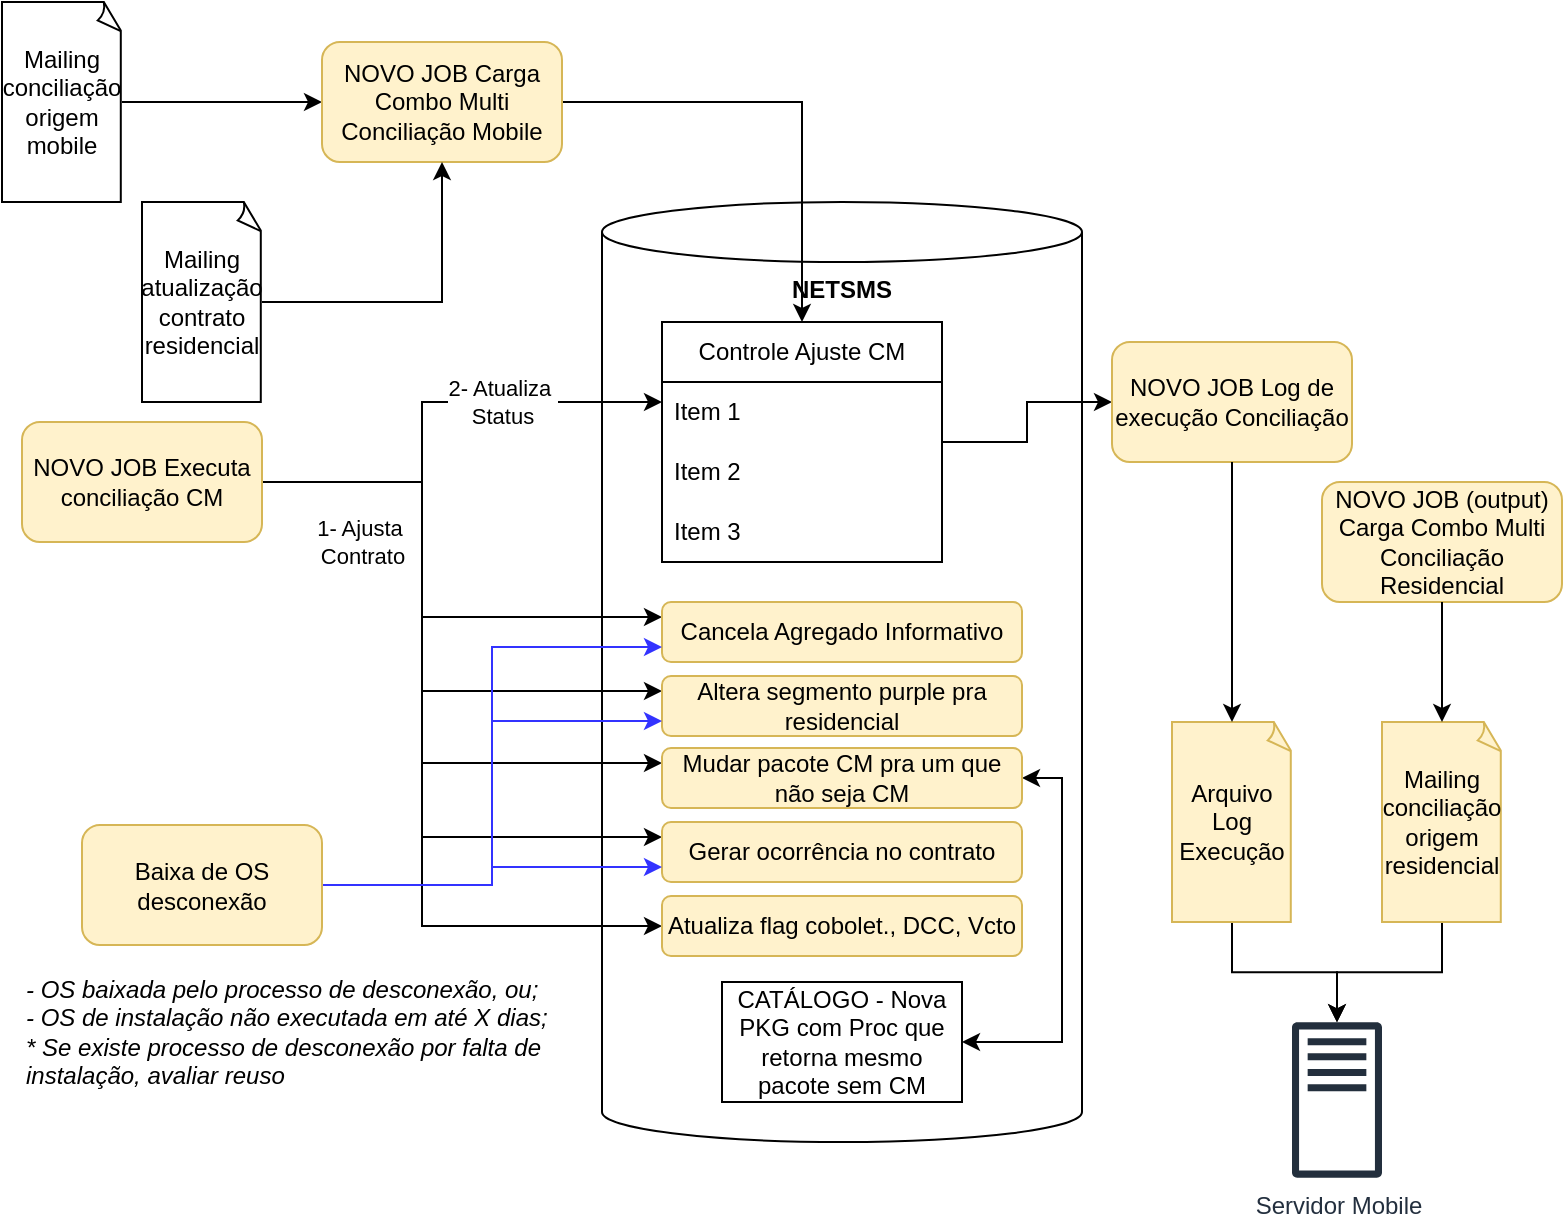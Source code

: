 <mxfile version="28.2.7" pages="3">
  <diagram name="v1" id="W5K6EKXPYPaOuD13RN5w">
    <mxGraphModel dx="946" dy="597" grid="1" gridSize="10" guides="1" tooltips="1" connect="1" arrows="1" fold="1" page="1" pageScale="1" pageWidth="827" pageHeight="1169" math="0" shadow="0">
      <root>
        <mxCell id="0" />
        <mxCell id="1" parent="0" />
        <mxCell id="WQN7uaYgYGrwjcUxukzr-1" value="NETSMS" style="shape=cylinder3;whiteSpace=wrap;html=1;boundedLbl=1;backgroundOutline=1;size=15;verticalAlign=top;fontStyle=1" vertex="1" parent="1">
          <mxGeometry x="320" y="120" width="240" height="470" as="geometry" />
        </mxCell>
        <mxCell id="WQN7uaYgYGrwjcUxukzr-2" value="CATÁLOGO - Nova PKG com Proc que retorna mesmo pacote sem CM" style="rounded=0;whiteSpace=wrap;html=1;" vertex="1" parent="1">
          <mxGeometry x="380" y="510" width="120" height="60" as="geometry" />
        </mxCell>
        <mxCell id="WQN7uaYgYGrwjcUxukzr-6" style="edgeStyle=orthogonalEdgeStyle;rounded=0;orthogonalLoop=1;jettySize=auto;html=1;entryX=0;entryY=0.5;entryDx=0;entryDy=0;" edge="1" parent="1" source="WQN7uaYgYGrwjcUxukzr-3" target="WQN7uaYgYGrwjcUxukzr-4">
          <mxGeometry relative="1" as="geometry">
            <Array as="points" />
          </mxGeometry>
        </mxCell>
        <mxCell id="WQN7uaYgYGrwjcUxukzr-3" value="Mailing conciliação origem mobile" style="whiteSpace=wrap;html=1;shape=mxgraph.basic.document" vertex="1" parent="1">
          <mxGeometry x="20" y="20" width="60" height="100" as="geometry" />
        </mxCell>
        <mxCell id="WQN7uaYgYGrwjcUxukzr-16" style="edgeStyle=orthogonalEdgeStyle;rounded=0;orthogonalLoop=1;jettySize=auto;html=1;entryX=0.5;entryY=0;entryDx=0;entryDy=0;" edge="1" parent="1" source="WQN7uaYgYGrwjcUxukzr-4" target="WQN7uaYgYGrwjcUxukzr-11">
          <mxGeometry relative="1" as="geometry" />
        </mxCell>
        <mxCell id="WQN7uaYgYGrwjcUxukzr-4" value="NOVO JOB Carga Combo Multi Conciliação Mobile" style="rounded=1;whiteSpace=wrap;html=1;fillColor=#fff2cc;strokeColor=#d6b656;" vertex="1" parent="1">
          <mxGeometry x="180" y="40" width="120" height="60" as="geometry" />
        </mxCell>
        <mxCell id="WQN7uaYgYGrwjcUxukzr-43" style="edgeStyle=orthogonalEdgeStyle;rounded=0;orthogonalLoop=1;jettySize=auto;html=1;entryX=0;entryY=0.5;entryDx=0;entryDy=0;" edge="1" parent="1" source="WQN7uaYgYGrwjcUxukzr-11" target="WQN7uaYgYGrwjcUxukzr-42">
          <mxGeometry relative="1" as="geometry" />
        </mxCell>
        <mxCell id="WQN7uaYgYGrwjcUxukzr-11" value="Controle Ajuste CM" style="swimlane;fontStyle=0;childLayout=stackLayout;horizontal=1;startSize=30;horizontalStack=0;resizeParent=1;resizeParentMax=0;resizeLast=0;collapsible=1;marginBottom=0;whiteSpace=wrap;html=1;" vertex="1" parent="1">
          <mxGeometry x="350" y="180" width="140" height="120" as="geometry" />
        </mxCell>
        <mxCell id="WQN7uaYgYGrwjcUxukzr-12" value="Item 1" style="text;strokeColor=none;fillColor=none;align=left;verticalAlign=middle;spacingLeft=4;spacingRight=4;overflow=hidden;points=[[0,0.5],[1,0.5]];portConstraint=eastwest;rotatable=0;whiteSpace=wrap;html=1;" vertex="1" parent="WQN7uaYgYGrwjcUxukzr-11">
          <mxGeometry y="30" width="140" height="30" as="geometry" />
        </mxCell>
        <mxCell id="WQN7uaYgYGrwjcUxukzr-13" value="Item 2" style="text;strokeColor=none;fillColor=none;align=left;verticalAlign=middle;spacingLeft=4;spacingRight=4;overflow=hidden;points=[[0,0.5],[1,0.5]];portConstraint=eastwest;rotatable=0;whiteSpace=wrap;html=1;" vertex="1" parent="WQN7uaYgYGrwjcUxukzr-11">
          <mxGeometry y="60" width="140" height="30" as="geometry" />
        </mxCell>
        <mxCell id="WQN7uaYgYGrwjcUxukzr-14" value="Item 3" style="text;strokeColor=none;fillColor=none;align=left;verticalAlign=middle;spacingLeft=4;spacingRight=4;overflow=hidden;points=[[0,0.5],[1,0.5]];portConstraint=eastwest;rotatable=0;whiteSpace=wrap;html=1;" vertex="1" parent="WQN7uaYgYGrwjcUxukzr-11">
          <mxGeometry y="90" width="140" height="30" as="geometry" />
        </mxCell>
        <mxCell id="WQN7uaYgYGrwjcUxukzr-23" style="edgeStyle=orthogonalEdgeStyle;rounded=0;orthogonalLoop=1;jettySize=auto;html=1;entryX=0;entryY=0.25;entryDx=0;entryDy=0;" edge="1" parent="1" source="WQN7uaYgYGrwjcUxukzr-15" target="WQN7uaYgYGrwjcUxukzr-17">
          <mxGeometry relative="1" as="geometry">
            <Array as="points">
              <mxPoint x="230" y="260" />
              <mxPoint x="230" y="328" />
            </Array>
          </mxGeometry>
        </mxCell>
        <mxCell id="WQN7uaYgYGrwjcUxukzr-24" style="edgeStyle=orthogonalEdgeStyle;rounded=0;orthogonalLoop=1;jettySize=auto;html=1;entryX=0;entryY=0.25;entryDx=0;entryDy=0;" edge="1" parent="1" source="WQN7uaYgYGrwjcUxukzr-15" target="WQN7uaYgYGrwjcUxukzr-18">
          <mxGeometry relative="1" as="geometry">
            <Array as="points">
              <mxPoint x="230" y="260" />
              <mxPoint x="230" y="365" />
            </Array>
          </mxGeometry>
        </mxCell>
        <mxCell id="WQN7uaYgYGrwjcUxukzr-25" style="edgeStyle=orthogonalEdgeStyle;rounded=0;orthogonalLoop=1;jettySize=auto;html=1;entryX=0;entryY=0.25;entryDx=0;entryDy=0;" edge="1" parent="1" source="WQN7uaYgYGrwjcUxukzr-15" target="WQN7uaYgYGrwjcUxukzr-19">
          <mxGeometry relative="1" as="geometry">
            <Array as="points">
              <mxPoint x="230" y="260" />
              <mxPoint x="230" y="401" />
            </Array>
          </mxGeometry>
        </mxCell>
        <mxCell id="WQN7uaYgYGrwjcUxukzr-26" style="edgeStyle=orthogonalEdgeStyle;rounded=0;orthogonalLoop=1;jettySize=auto;html=1;entryX=0;entryY=0.25;entryDx=0;entryDy=0;exitX=1;exitY=0.5;exitDx=0;exitDy=0;" edge="1" parent="1" source="WQN7uaYgYGrwjcUxukzr-15" target="WQN7uaYgYGrwjcUxukzr-20">
          <mxGeometry relative="1" as="geometry">
            <Array as="points">
              <mxPoint x="230" y="260" />
              <mxPoint x="230" y="438" />
            </Array>
          </mxGeometry>
        </mxCell>
        <mxCell id="WQN7uaYgYGrwjcUxukzr-36" value="1- Ajusta&amp;nbsp;&lt;div&gt;Contrato&lt;/div&gt;" style="edgeLabel;html=1;align=center;verticalAlign=middle;resizable=0;points=[];" vertex="1" connectable="0" parent="WQN7uaYgYGrwjcUxukzr-26">
          <mxGeometry x="-0.504" relative="1" as="geometry">
            <mxPoint x="-30" y="16" as="offset" />
          </mxGeometry>
        </mxCell>
        <mxCell id="WQN7uaYgYGrwjcUxukzr-32" style="edgeStyle=orthogonalEdgeStyle;rounded=0;orthogonalLoop=1;jettySize=auto;html=1;" edge="1" parent="1" source="WQN7uaYgYGrwjcUxukzr-15" target="WQN7uaYgYGrwjcUxukzr-11">
          <mxGeometry relative="1" as="geometry">
            <Array as="points">
              <mxPoint x="230" y="260" />
              <mxPoint x="230" y="220" />
            </Array>
          </mxGeometry>
        </mxCell>
        <mxCell id="WQN7uaYgYGrwjcUxukzr-33" value="2- Atualiza&amp;nbsp;&lt;div&gt;Status&lt;/div&gt;" style="edgeLabel;html=1;align=center;verticalAlign=middle;resizable=0;points=[];" vertex="1" connectable="0" parent="WQN7uaYgYGrwjcUxukzr-32">
          <mxGeometry x="0.423" relative="1" as="geometry">
            <mxPoint x="-11" as="offset" />
          </mxGeometry>
        </mxCell>
        <mxCell id="WQN7uaYgYGrwjcUxukzr-53" style="edgeStyle=orthogonalEdgeStyle;rounded=0;orthogonalLoop=1;jettySize=auto;html=1;entryX=0;entryY=0.5;entryDx=0;entryDy=0;" edge="1" parent="1" source="WQN7uaYgYGrwjcUxukzr-15" target="WQN7uaYgYGrwjcUxukzr-52">
          <mxGeometry relative="1" as="geometry">
            <Array as="points">
              <mxPoint x="230" y="260" />
              <mxPoint x="230" y="482" />
            </Array>
          </mxGeometry>
        </mxCell>
        <mxCell id="WQN7uaYgYGrwjcUxukzr-15" value="NOVO JOB Executa conciliação CM" style="rounded=1;whiteSpace=wrap;html=1;fillColor=#fff2cc;strokeColor=#d6b656;" vertex="1" parent="1">
          <mxGeometry x="30" y="230" width="120" height="60" as="geometry" />
        </mxCell>
        <mxCell id="WQN7uaYgYGrwjcUxukzr-17" value="Cancela Agregado Informativo" style="rounded=1;whiteSpace=wrap;html=1;fillColor=#fff2cc;strokeColor=#d6b656;" vertex="1" parent="1">
          <mxGeometry x="350" y="320" width="180" height="30" as="geometry" />
        </mxCell>
        <mxCell id="WQN7uaYgYGrwjcUxukzr-18" value="Altera segmento purple pra residencial" style="rounded=1;whiteSpace=wrap;html=1;fillColor=#fff2cc;strokeColor=#d6b656;" vertex="1" parent="1">
          <mxGeometry x="350" y="357" width="180" height="30" as="geometry" />
        </mxCell>
        <mxCell id="WQN7uaYgYGrwjcUxukzr-21" style="edgeStyle=orthogonalEdgeStyle;rounded=0;orthogonalLoop=1;jettySize=auto;html=1;entryX=1;entryY=0.5;entryDx=0;entryDy=0;startArrow=classic;startFill=1;exitX=1;exitY=0.5;exitDx=0;exitDy=0;" edge="1" parent="1" source="WQN7uaYgYGrwjcUxukzr-19" target="WQN7uaYgYGrwjcUxukzr-2">
          <mxGeometry relative="1" as="geometry" />
        </mxCell>
        <mxCell id="WQN7uaYgYGrwjcUxukzr-19" value="Mudar pacote CM pra um que não seja CM" style="rounded=1;whiteSpace=wrap;html=1;fillColor=#fff2cc;strokeColor=#d6b656;" vertex="1" parent="1">
          <mxGeometry x="350" y="393" width="180" height="30" as="geometry" />
        </mxCell>
        <mxCell id="WQN7uaYgYGrwjcUxukzr-20" value="Gerar ocorrência no contrato" style="rounded=1;whiteSpace=wrap;html=1;fillColor=#fff2cc;strokeColor=#d6b656;" vertex="1" parent="1">
          <mxGeometry x="350" y="430" width="180" height="30" as="geometry" />
        </mxCell>
        <mxCell id="WQN7uaYgYGrwjcUxukzr-29" style="edgeStyle=orthogonalEdgeStyle;rounded=0;orthogonalLoop=1;jettySize=auto;html=1;entryX=0;entryY=0.75;entryDx=0;entryDy=0;strokeColor=#3333FF;" edge="1" parent="1" source="WQN7uaYgYGrwjcUxukzr-27" target="WQN7uaYgYGrwjcUxukzr-17">
          <mxGeometry relative="1" as="geometry" />
        </mxCell>
        <mxCell id="WQN7uaYgYGrwjcUxukzr-30" style="edgeStyle=orthogonalEdgeStyle;rounded=0;orthogonalLoop=1;jettySize=auto;html=1;entryX=0;entryY=0.75;entryDx=0;entryDy=0;strokeColor=#3333FF;" edge="1" parent="1" source="WQN7uaYgYGrwjcUxukzr-27" target="WQN7uaYgYGrwjcUxukzr-18">
          <mxGeometry relative="1" as="geometry" />
        </mxCell>
        <mxCell id="WQN7uaYgYGrwjcUxukzr-31" style="edgeStyle=orthogonalEdgeStyle;rounded=0;orthogonalLoop=1;jettySize=auto;html=1;entryX=0;entryY=0.75;entryDx=0;entryDy=0;strokeColor=#3333FF;" edge="1" parent="1" source="WQN7uaYgYGrwjcUxukzr-27" target="WQN7uaYgYGrwjcUxukzr-20">
          <mxGeometry relative="1" as="geometry" />
        </mxCell>
        <mxCell id="WQN7uaYgYGrwjcUxukzr-27" value="Baixa de OS desconexão" style="whiteSpace=wrap;html=1;rounded=1;fillColor=#fff2cc;strokeColor=#d6b656;" vertex="1" parent="1">
          <mxGeometry x="60" y="431.5" width="120" height="60" as="geometry" />
        </mxCell>
        <mxCell id="WQN7uaYgYGrwjcUxukzr-37" value="NOVO JOB (output) Carga Combo Multi Conciliação Residencial" style="rounded=1;whiteSpace=wrap;html=1;fillColor=#fff2cc;strokeColor=#d6b656;" vertex="1" parent="1">
          <mxGeometry x="680" y="260" width="120" height="60" as="geometry" />
        </mxCell>
        <mxCell id="WQN7uaYgYGrwjcUxukzr-41" style="edgeStyle=orthogonalEdgeStyle;rounded=0;orthogonalLoop=1;jettySize=auto;html=1;exitX=0.5;exitY=1;exitDx=0;exitDy=0;exitPerimeter=0;" edge="1" parent="1" source="WQN7uaYgYGrwjcUxukzr-38" target="WQN7uaYgYGrwjcUxukzr-40">
          <mxGeometry relative="1" as="geometry" />
        </mxCell>
        <mxCell id="WQN7uaYgYGrwjcUxukzr-38" value="Mailing conciliação origem residencial" style="whiteSpace=wrap;html=1;shape=mxgraph.basic.document;fillColor=#fff2cc;strokeColor=#d6b656;" vertex="1" parent="1">
          <mxGeometry x="710" y="380" width="60" height="100" as="geometry" />
        </mxCell>
        <mxCell id="WQN7uaYgYGrwjcUxukzr-39" style="edgeStyle=orthogonalEdgeStyle;rounded=0;orthogonalLoop=1;jettySize=auto;html=1;entryX=0.5;entryY=0;entryDx=0;entryDy=0;entryPerimeter=0;" edge="1" parent="1" source="WQN7uaYgYGrwjcUxukzr-37" target="WQN7uaYgYGrwjcUxukzr-38">
          <mxGeometry relative="1" as="geometry" />
        </mxCell>
        <mxCell id="WQN7uaYgYGrwjcUxukzr-40" value="Servidor Mobile" style="sketch=0;outlineConnect=0;fontColor=#232F3E;gradientColor=none;fillColor=#232F3D;strokeColor=none;dashed=0;verticalLabelPosition=bottom;verticalAlign=top;align=center;html=1;fontSize=12;fontStyle=0;aspect=fixed;pointerEvents=1;shape=mxgraph.aws4.traditional_server;" vertex="1" parent="1">
          <mxGeometry x="665" y="530" width="45" height="78" as="geometry" />
        </mxCell>
        <mxCell id="WQN7uaYgYGrwjcUxukzr-42" value="NOVO JOB Log de execução Conciliação" style="rounded=1;whiteSpace=wrap;html=1;fillColor=#fff2cc;strokeColor=#d6b656;" vertex="1" parent="1">
          <mxGeometry x="575" y="190" width="120" height="60" as="geometry" />
        </mxCell>
        <mxCell id="WQN7uaYgYGrwjcUxukzr-45" value="- OS baixada pelo processo de desconexão, ou;&amp;nbsp;&lt;div&gt;- OS de instalação não executada em até X dias;&lt;/div&gt;&lt;div&gt;* Se existe processo de desconexão por falta de instalação, avaliar reuso&lt;/div&gt;" style="text;html=1;align=left;verticalAlign=middle;whiteSpace=wrap;rounded=0;fontStyle=2" vertex="1" parent="1">
          <mxGeometry x="30" y="500" width="280" height="70" as="geometry" />
        </mxCell>
        <mxCell id="WQN7uaYgYGrwjcUxukzr-48" style="edgeStyle=orthogonalEdgeStyle;rounded=0;orthogonalLoop=1;jettySize=auto;html=1;" edge="1" parent="1" source="WQN7uaYgYGrwjcUxukzr-46" target="WQN7uaYgYGrwjcUxukzr-40">
          <mxGeometry relative="1" as="geometry" />
        </mxCell>
        <mxCell id="WQN7uaYgYGrwjcUxukzr-46" value="Arquivo Log Execução" style="whiteSpace=wrap;html=1;shape=mxgraph.basic.document;fillColor=#fff2cc;strokeColor=#d6b656;" vertex="1" parent="1">
          <mxGeometry x="605" y="380" width="60" height="100" as="geometry" />
        </mxCell>
        <mxCell id="WQN7uaYgYGrwjcUxukzr-47" style="edgeStyle=orthogonalEdgeStyle;rounded=0;orthogonalLoop=1;jettySize=auto;html=1;entryX=0.5;entryY=0;entryDx=0;entryDy=0;entryPerimeter=0;" edge="1" parent="1" source="WQN7uaYgYGrwjcUxukzr-42" target="WQN7uaYgYGrwjcUxukzr-46">
          <mxGeometry relative="1" as="geometry" />
        </mxCell>
        <mxCell id="WQN7uaYgYGrwjcUxukzr-51" style="edgeStyle=orthogonalEdgeStyle;rounded=0;orthogonalLoop=1;jettySize=auto;html=1;entryX=0.5;entryY=1;entryDx=0;entryDy=0;" edge="1" parent="1" source="WQN7uaYgYGrwjcUxukzr-50" target="WQN7uaYgYGrwjcUxukzr-4">
          <mxGeometry relative="1" as="geometry" />
        </mxCell>
        <mxCell id="WQN7uaYgYGrwjcUxukzr-50" value="Mailing atualização contrato residencial" style="whiteSpace=wrap;html=1;shape=mxgraph.basic.document" vertex="1" parent="1">
          <mxGeometry x="90" y="120" width="60" height="100" as="geometry" />
        </mxCell>
        <mxCell id="WQN7uaYgYGrwjcUxukzr-52" value="Atualiza flag cobolet., DCC, Vcto" style="rounded=1;whiteSpace=wrap;html=1;fillColor=#fff2cc;strokeColor=#d6b656;" vertex="1" parent="1">
          <mxGeometry x="350" y="467" width="180" height="30" as="geometry" />
        </mxCell>
      </root>
    </mxGraphModel>
  </diagram>
  <diagram name="v2" id="lExmkOu8LyniGmQsveWi">
    <mxGraphModel dx="946" dy="597" grid="1" gridSize="10" guides="1" tooltips="1" connect="1" arrows="1" fold="1" page="1" pageScale="1" pageWidth="827" pageHeight="1169" math="0" shadow="0">
      <root>
        <mxCell id="kXI2hOJCb4PL-WVuujUm-0" />
        <mxCell id="kXI2hOJCb4PL-WVuujUm-1" parent="kXI2hOJCb4PL-WVuujUm-0" />
        <mxCell id="kXI2hOJCb4PL-WVuujUm-2" value="NETSMS" style="shape=cylinder3;whiteSpace=wrap;html=1;boundedLbl=1;backgroundOutline=1;size=15;verticalAlign=top;fontStyle=1" vertex="1" parent="kXI2hOJCb4PL-WVuujUm-1">
          <mxGeometry x="320" y="120" width="240" height="470" as="geometry" />
        </mxCell>
        <mxCell id="kXI2hOJCb4PL-WVuujUm-3" value="CATÁLOGO - Nova PKG com Proc que retorna mesmo pacote sem CM" style="rounded=0;whiteSpace=wrap;html=1;" vertex="1" parent="kXI2hOJCb4PL-WVuujUm-1">
          <mxGeometry x="380" y="510" width="120" height="60" as="geometry" />
        </mxCell>
        <mxCell id="kXI2hOJCb4PL-WVuujUm-4" style="edgeStyle=orthogonalEdgeStyle;rounded=0;orthogonalLoop=1;jettySize=auto;html=1;entryX=0;entryY=0.5;entryDx=0;entryDy=0;" edge="1" parent="kXI2hOJCb4PL-WVuujUm-1" source="kXI2hOJCb4PL-WVuujUm-5" target="kXI2hOJCb4PL-WVuujUm-7">
          <mxGeometry relative="1" as="geometry">
            <Array as="points" />
          </mxGeometry>
        </mxCell>
        <mxCell id="kXI2hOJCb4PL-WVuujUm-5" value="Mailing conciliação origem mobile" style="whiteSpace=wrap;html=1;shape=mxgraph.basic.document" vertex="1" parent="kXI2hOJCb4PL-WVuujUm-1">
          <mxGeometry x="20" y="20" width="60" height="100" as="geometry" />
        </mxCell>
        <mxCell id="kXI2hOJCb4PL-WVuujUm-6" style="edgeStyle=orthogonalEdgeStyle;rounded=0;orthogonalLoop=1;jettySize=auto;html=1;entryX=0.5;entryY=0;entryDx=0;entryDy=0;" edge="1" parent="kXI2hOJCb4PL-WVuujUm-1" source="kXI2hOJCb4PL-WVuujUm-7" target="kXI2hOJCb4PL-WVuujUm-9">
          <mxGeometry relative="1" as="geometry" />
        </mxCell>
        <mxCell id="kXI2hOJCb4PL-WVuujUm-7" value="NOVO JOB Carga Combo Multi Conciliação Mobile" style="rounded=1;whiteSpace=wrap;html=1;fillColor=#fff2cc;strokeColor=#d6b656;" vertex="1" parent="kXI2hOJCb4PL-WVuujUm-1">
          <mxGeometry x="180" y="40" width="120" height="60" as="geometry" />
        </mxCell>
        <mxCell id="kXI2hOJCb4PL-WVuujUm-8" style="edgeStyle=orthogonalEdgeStyle;rounded=0;orthogonalLoop=1;jettySize=auto;html=1;entryX=0;entryY=0.5;entryDx=0;entryDy=0;" edge="1" parent="kXI2hOJCb4PL-WVuujUm-1" source="kXI2hOJCb4PL-WVuujUm-9" target="kXI2hOJCb4PL-WVuujUm-36">
          <mxGeometry relative="1" as="geometry" />
        </mxCell>
        <mxCell id="kXI2hOJCb4PL-WVuujUm-9" value="Controle Ajuste CM" style="swimlane;fontStyle=0;childLayout=stackLayout;horizontal=1;startSize=30;horizontalStack=0;resizeParent=1;resizeParentMax=0;resizeLast=0;collapsible=1;marginBottom=0;whiteSpace=wrap;html=1;" vertex="1" parent="kXI2hOJCb4PL-WVuujUm-1">
          <mxGeometry x="350" y="180" width="140" height="120" as="geometry" />
        </mxCell>
        <mxCell id="kXI2hOJCb4PL-WVuujUm-10" value="Item 1" style="text;strokeColor=none;fillColor=none;align=left;verticalAlign=middle;spacingLeft=4;spacingRight=4;overflow=hidden;points=[[0,0.5],[1,0.5]];portConstraint=eastwest;rotatable=0;whiteSpace=wrap;html=1;" vertex="1" parent="kXI2hOJCb4PL-WVuujUm-9">
          <mxGeometry y="30" width="140" height="30" as="geometry" />
        </mxCell>
        <mxCell id="kXI2hOJCb4PL-WVuujUm-11" value="Item 2" style="text;strokeColor=none;fillColor=none;align=left;verticalAlign=middle;spacingLeft=4;spacingRight=4;overflow=hidden;points=[[0,0.5],[1,0.5]];portConstraint=eastwest;rotatable=0;whiteSpace=wrap;html=1;" vertex="1" parent="kXI2hOJCb4PL-WVuujUm-9">
          <mxGeometry y="60" width="140" height="30" as="geometry" />
        </mxCell>
        <mxCell id="kXI2hOJCb4PL-WVuujUm-12" value="Item 3" style="text;strokeColor=none;fillColor=none;align=left;verticalAlign=middle;spacingLeft=4;spacingRight=4;overflow=hidden;points=[[0,0.5],[1,0.5]];portConstraint=eastwest;rotatable=0;whiteSpace=wrap;html=1;" vertex="1" parent="kXI2hOJCb4PL-WVuujUm-9">
          <mxGeometry y="90" width="140" height="30" as="geometry" />
        </mxCell>
        <mxCell id="kXI2hOJCb4PL-WVuujUm-13" style="edgeStyle=orthogonalEdgeStyle;rounded=0;orthogonalLoop=1;jettySize=auto;html=1;entryX=0;entryY=0.25;entryDx=0;entryDy=0;" edge="1" parent="kXI2hOJCb4PL-WVuujUm-1" source="kXI2hOJCb4PL-WVuujUm-21" target="kXI2hOJCb4PL-WVuujUm-22">
          <mxGeometry relative="1" as="geometry">
            <Array as="points">
              <mxPoint x="230" y="260" />
              <mxPoint x="230" y="328" />
            </Array>
          </mxGeometry>
        </mxCell>
        <mxCell id="kXI2hOJCb4PL-WVuujUm-14" style="edgeStyle=orthogonalEdgeStyle;rounded=0;orthogonalLoop=1;jettySize=auto;html=1;entryX=0;entryY=0.25;entryDx=0;entryDy=0;" edge="1" parent="kXI2hOJCb4PL-WVuujUm-1" source="kXI2hOJCb4PL-WVuujUm-21" target="kXI2hOJCb4PL-WVuujUm-23">
          <mxGeometry relative="1" as="geometry">
            <Array as="points">
              <mxPoint x="230" y="260" />
              <mxPoint x="230" y="365" />
            </Array>
          </mxGeometry>
        </mxCell>
        <mxCell id="kXI2hOJCb4PL-WVuujUm-15" style="edgeStyle=orthogonalEdgeStyle;rounded=0;orthogonalLoop=1;jettySize=auto;html=1;entryX=0;entryY=0.25;entryDx=0;entryDy=0;" edge="1" parent="kXI2hOJCb4PL-WVuujUm-1" source="kXI2hOJCb4PL-WVuujUm-21" target="kXI2hOJCb4PL-WVuujUm-25">
          <mxGeometry relative="1" as="geometry">
            <Array as="points">
              <mxPoint x="230" y="260" />
              <mxPoint x="230" y="401" />
            </Array>
          </mxGeometry>
        </mxCell>
        <mxCell id="kXI2hOJCb4PL-WVuujUm-16" style="edgeStyle=orthogonalEdgeStyle;rounded=0;orthogonalLoop=1;jettySize=auto;html=1;entryX=0;entryY=0.25;entryDx=0;entryDy=0;exitX=1;exitY=0.5;exitDx=0;exitDy=0;" edge="1" parent="kXI2hOJCb4PL-WVuujUm-1" source="kXI2hOJCb4PL-WVuujUm-21" target="kXI2hOJCb4PL-WVuujUm-26">
          <mxGeometry relative="1" as="geometry">
            <Array as="points">
              <mxPoint x="230" y="260" />
              <mxPoint x="230" y="438" />
            </Array>
          </mxGeometry>
        </mxCell>
        <mxCell id="kXI2hOJCb4PL-WVuujUm-17" value="1- Ajusta&amp;nbsp;&lt;div&gt;Contrato&lt;/div&gt;" style="edgeLabel;html=1;align=center;verticalAlign=middle;resizable=0;points=[];" vertex="1" connectable="0" parent="kXI2hOJCb4PL-WVuujUm-16">
          <mxGeometry x="-0.504" relative="1" as="geometry">
            <mxPoint x="-30" y="16" as="offset" />
          </mxGeometry>
        </mxCell>
        <mxCell id="kXI2hOJCb4PL-WVuujUm-18" style="edgeStyle=orthogonalEdgeStyle;rounded=0;orthogonalLoop=1;jettySize=auto;html=1;" edge="1" parent="kXI2hOJCb4PL-WVuujUm-1" source="kXI2hOJCb4PL-WVuujUm-21" target="kXI2hOJCb4PL-WVuujUm-9">
          <mxGeometry relative="1" as="geometry">
            <Array as="points">
              <mxPoint x="230" y="260" />
              <mxPoint x="230" y="220" />
            </Array>
          </mxGeometry>
        </mxCell>
        <mxCell id="kXI2hOJCb4PL-WVuujUm-19" value="2- Atualiza&amp;nbsp;&lt;div&gt;Status&lt;/div&gt;" style="edgeLabel;html=1;align=center;verticalAlign=middle;resizable=0;points=[];" vertex="1" connectable="0" parent="kXI2hOJCb4PL-WVuujUm-18">
          <mxGeometry x="0.423" relative="1" as="geometry">
            <mxPoint x="-11" as="offset" />
          </mxGeometry>
        </mxCell>
        <mxCell id="kXI2hOJCb4PL-WVuujUm-20" style="edgeStyle=orthogonalEdgeStyle;rounded=0;orthogonalLoop=1;jettySize=auto;html=1;entryX=0;entryY=0.5;entryDx=0;entryDy=0;" edge="1" parent="kXI2hOJCb4PL-WVuujUm-1" source="kXI2hOJCb4PL-WVuujUm-21" target="kXI2hOJCb4PL-WVuujUm-43">
          <mxGeometry relative="1" as="geometry">
            <Array as="points">
              <mxPoint x="230" y="260" />
              <mxPoint x="230" y="482" />
            </Array>
          </mxGeometry>
        </mxCell>
        <mxCell id="kXI2hOJCb4PL-WVuujUm-21" value="NOVO JOB Executa conciliação CM" style="rounded=1;whiteSpace=wrap;html=1;fillColor=#fff2cc;strokeColor=#d6b656;" vertex="1" parent="kXI2hOJCb4PL-WVuujUm-1">
          <mxGeometry x="30" y="230" width="120" height="60" as="geometry" />
        </mxCell>
        <mxCell id="kXI2hOJCb4PL-WVuujUm-22" value="Cancela Agregado Informativo" style="rounded=1;whiteSpace=wrap;html=1;fillColor=#fff2cc;strokeColor=#d6b656;" vertex="1" parent="kXI2hOJCb4PL-WVuujUm-1">
          <mxGeometry x="350" y="320" width="180" height="30" as="geometry" />
        </mxCell>
        <mxCell id="kXI2hOJCb4PL-WVuujUm-23" value="Altera segmento purple pra residencial" style="rounded=1;whiteSpace=wrap;html=1;fillColor=#fff2cc;strokeColor=#d6b656;" vertex="1" parent="kXI2hOJCb4PL-WVuujUm-1">
          <mxGeometry x="350" y="357" width="180" height="30" as="geometry" />
        </mxCell>
        <mxCell id="kXI2hOJCb4PL-WVuujUm-24" style="edgeStyle=orthogonalEdgeStyle;rounded=0;orthogonalLoop=1;jettySize=auto;html=1;entryX=1;entryY=0.5;entryDx=0;entryDy=0;startArrow=classic;startFill=1;exitX=1;exitY=0.5;exitDx=0;exitDy=0;" edge="1" parent="kXI2hOJCb4PL-WVuujUm-1" source="kXI2hOJCb4PL-WVuujUm-25" target="kXI2hOJCb4PL-WVuujUm-3">
          <mxGeometry relative="1" as="geometry" />
        </mxCell>
        <mxCell id="kXI2hOJCb4PL-WVuujUm-25" value="Mudar pacote CM pra um que não seja CM" style="rounded=1;whiteSpace=wrap;html=1;fillColor=#fff2cc;strokeColor=#d6b656;" vertex="1" parent="kXI2hOJCb4PL-WVuujUm-1">
          <mxGeometry x="350" y="393" width="180" height="30" as="geometry" />
        </mxCell>
        <mxCell id="kXI2hOJCb4PL-WVuujUm-26" value="Gerar ocorrência no contrato" style="rounded=1;whiteSpace=wrap;html=1;fillColor=#fff2cc;strokeColor=#d6b656;" vertex="1" parent="kXI2hOJCb4PL-WVuujUm-1">
          <mxGeometry x="350" y="430" width="180" height="30" as="geometry" />
        </mxCell>
        <mxCell id="kXI2hOJCb4PL-WVuujUm-27" style="edgeStyle=orthogonalEdgeStyle;rounded=0;orthogonalLoop=1;jettySize=auto;html=1;entryX=0;entryY=0.75;entryDx=0;entryDy=0;strokeColor=#3333FF;" edge="1" parent="kXI2hOJCb4PL-WVuujUm-1" source="kXI2hOJCb4PL-WVuujUm-30" target="kXI2hOJCb4PL-WVuujUm-22">
          <mxGeometry relative="1" as="geometry" />
        </mxCell>
        <mxCell id="kXI2hOJCb4PL-WVuujUm-28" style="edgeStyle=orthogonalEdgeStyle;rounded=0;orthogonalLoop=1;jettySize=auto;html=1;entryX=0;entryY=0.75;entryDx=0;entryDy=0;strokeColor=#3333FF;" edge="1" parent="kXI2hOJCb4PL-WVuujUm-1" source="kXI2hOJCb4PL-WVuujUm-30" target="kXI2hOJCb4PL-WVuujUm-23">
          <mxGeometry relative="1" as="geometry" />
        </mxCell>
        <mxCell id="kXI2hOJCb4PL-WVuujUm-29" style="edgeStyle=orthogonalEdgeStyle;rounded=0;orthogonalLoop=1;jettySize=auto;html=1;entryX=0;entryY=0.75;entryDx=0;entryDy=0;strokeColor=#3333FF;" edge="1" parent="kXI2hOJCb4PL-WVuujUm-1" source="kXI2hOJCb4PL-WVuujUm-30" target="kXI2hOJCb4PL-WVuujUm-26">
          <mxGeometry relative="1" as="geometry" />
        </mxCell>
        <mxCell id="kXI2hOJCb4PL-WVuujUm-30" value="NOVO JOB&amp;nbsp;&lt;span style=&quot;background-color: transparent;&quot;&gt;Cancelamento Combo Multi&lt;/span&gt;" style="whiteSpace=wrap;html=1;rounded=1;fillColor=#fff2cc;strokeColor=#d6b656;" vertex="1" parent="kXI2hOJCb4PL-WVuujUm-1">
          <mxGeometry x="60" y="431.5" width="120" height="60" as="geometry" />
        </mxCell>
        <mxCell id="kXI2hOJCb4PL-WVuujUm-31" value="NOVO JOB (output) Carga Combo Multi Conciliação Residencial" style="rounded=1;whiteSpace=wrap;html=1;fillColor=#fff2cc;strokeColor=#d6b656;" vertex="1" parent="kXI2hOJCb4PL-WVuujUm-1">
          <mxGeometry x="680" y="260" width="120" height="60" as="geometry" />
        </mxCell>
        <mxCell id="kXI2hOJCb4PL-WVuujUm-32" style="edgeStyle=orthogonalEdgeStyle;rounded=0;orthogonalLoop=1;jettySize=auto;html=1;exitX=0.5;exitY=1;exitDx=0;exitDy=0;exitPerimeter=0;" edge="1" parent="kXI2hOJCb4PL-WVuujUm-1" source="kXI2hOJCb4PL-WVuujUm-33" target="kXI2hOJCb4PL-WVuujUm-35">
          <mxGeometry relative="1" as="geometry" />
        </mxCell>
        <mxCell id="kXI2hOJCb4PL-WVuujUm-33" value="Mailing conciliação origem residencial" style="whiteSpace=wrap;html=1;shape=mxgraph.basic.document;fillColor=#fff2cc;strokeColor=#d6b656;" vertex="1" parent="kXI2hOJCb4PL-WVuujUm-1">
          <mxGeometry x="710" y="380" width="60" height="100" as="geometry" />
        </mxCell>
        <mxCell id="kXI2hOJCb4PL-WVuujUm-34" style="edgeStyle=orthogonalEdgeStyle;rounded=0;orthogonalLoop=1;jettySize=auto;html=1;entryX=0.5;entryY=0;entryDx=0;entryDy=0;entryPerimeter=0;" edge="1" parent="kXI2hOJCb4PL-WVuujUm-1" source="kXI2hOJCb4PL-WVuujUm-31" target="kXI2hOJCb4PL-WVuujUm-33">
          <mxGeometry relative="1" as="geometry" />
        </mxCell>
        <mxCell id="kXI2hOJCb4PL-WVuujUm-35" value="Servidor Mobile" style="sketch=0;outlineConnect=0;fontColor=#232F3E;gradientColor=none;fillColor=#232F3D;strokeColor=none;dashed=0;verticalLabelPosition=bottom;verticalAlign=top;align=center;html=1;fontSize=12;fontStyle=0;aspect=fixed;pointerEvents=1;shape=mxgraph.aws4.traditional_server;" vertex="1" parent="kXI2hOJCb4PL-WVuujUm-1">
          <mxGeometry x="665" y="530" width="45" height="78" as="geometry" />
        </mxCell>
        <mxCell id="kXI2hOJCb4PL-WVuujUm-36" value="NOVO JOB Log de execução Conciliação" style="rounded=1;whiteSpace=wrap;html=1;fillColor=#fff2cc;strokeColor=#d6b656;" vertex="1" parent="kXI2hOJCb4PL-WVuujUm-1">
          <mxGeometry x="575" y="190" width="120" height="60" as="geometry" />
        </mxCell>
        <mxCell id="kXI2hOJCb4PL-WVuujUm-37" value="- Qualquer cenário onde o contrato não está conectado (desconexão, cancelamento da instalação, etc)" style="text;html=1;align=left;verticalAlign=middle;whiteSpace=wrap;rounded=0;fontStyle=2" vertex="1" parent="kXI2hOJCb4PL-WVuujUm-1">
          <mxGeometry x="30" y="490" width="280" height="70" as="geometry" />
        </mxCell>
        <mxCell id="kXI2hOJCb4PL-WVuujUm-38" style="edgeStyle=orthogonalEdgeStyle;rounded=0;orthogonalLoop=1;jettySize=auto;html=1;" edge="1" parent="kXI2hOJCb4PL-WVuujUm-1" source="kXI2hOJCb4PL-WVuujUm-39" target="kXI2hOJCb4PL-WVuujUm-35">
          <mxGeometry relative="1" as="geometry" />
        </mxCell>
        <mxCell id="kXI2hOJCb4PL-WVuujUm-39" value="Arquivo Log Execução" style="whiteSpace=wrap;html=1;shape=mxgraph.basic.document;fillColor=#fff2cc;strokeColor=#d6b656;" vertex="1" parent="kXI2hOJCb4PL-WVuujUm-1">
          <mxGeometry x="605" y="380" width="60" height="100" as="geometry" />
        </mxCell>
        <mxCell id="kXI2hOJCb4PL-WVuujUm-40" style="edgeStyle=orthogonalEdgeStyle;rounded=0;orthogonalLoop=1;jettySize=auto;html=1;entryX=0.5;entryY=0;entryDx=0;entryDy=0;entryPerimeter=0;" edge="1" parent="kXI2hOJCb4PL-WVuujUm-1" source="kXI2hOJCb4PL-WVuujUm-36" target="kXI2hOJCb4PL-WVuujUm-39">
          <mxGeometry relative="1" as="geometry" />
        </mxCell>
        <mxCell id="kXI2hOJCb4PL-WVuujUm-41" style="edgeStyle=orthogonalEdgeStyle;rounded=0;orthogonalLoop=1;jettySize=auto;html=1;entryX=0.5;entryY=1;entryDx=0;entryDy=0;" edge="1" parent="kXI2hOJCb4PL-WVuujUm-1" source="kXI2hOJCb4PL-WVuujUm-42" target="kXI2hOJCb4PL-WVuujUm-7">
          <mxGeometry relative="1" as="geometry" />
        </mxCell>
        <mxCell id="kXI2hOJCb4PL-WVuujUm-42" value="Mailing atualização contrato residencial" style="whiteSpace=wrap;html=1;shape=mxgraph.basic.document" vertex="1" parent="kXI2hOJCb4PL-WVuujUm-1">
          <mxGeometry x="90" y="120" width="60" height="100" as="geometry" />
        </mxCell>
        <mxCell id="kXI2hOJCb4PL-WVuujUm-43" value="Atualiza flag cobolet., DCC, Vcto" style="rounded=1;whiteSpace=wrap;html=1;fillColor=#fff2cc;strokeColor=#d6b656;" vertex="1" parent="kXI2hOJCb4PL-WVuujUm-1">
          <mxGeometry x="350" y="467" width="180" height="30" as="geometry" />
        </mxCell>
      </root>
    </mxGraphModel>
  </diagram>
  <diagram name="v3" id="qVm75ECSfkI4TxUPp-ym">
    <mxGraphModel dx="1042" dy="561" grid="1" gridSize="10" guides="1" tooltips="1" connect="1" arrows="1" fold="1" page="1" pageScale="1" pageWidth="827" pageHeight="1169" math="0" shadow="0">
      <root>
        <mxCell id="FxlA6awA3FNuBraPUz7Z-0" />
        <mxCell id="FxlA6awA3FNuBraPUz7Z-1" parent="FxlA6awA3FNuBraPUz7Z-0" />
        <mxCell id="FxlA6awA3FNuBraPUz7Z-2" value="NETSMS" style="shape=cylinder3;whiteSpace=wrap;html=1;boundedLbl=1;backgroundOutline=1;size=15;verticalAlign=top;fontStyle=1" vertex="1" parent="FxlA6awA3FNuBraPUz7Z-1">
          <mxGeometry x="320" y="120" width="240" height="470" as="geometry" />
        </mxCell>
        <mxCell id="FxlA6awA3FNuBraPUz7Z-3" value="CATÁLOGO - Nova PKG com Proc que retorna mesmo pacote sem CM" style="rounded=0;whiteSpace=wrap;html=1;" vertex="1" parent="FxlA6awA3FNuBraPUz7Z-1">
          <mxGeometry x="380" y="510" width="120" height="60" as="geometry" />
        </mxCell>
        <mxCell id="FxlA6awA3FNuBraPUz7Z-4" style="edgeStyle=orthogonalEdgeStyle;rounded=0;orthogonalLoop=1;jettySize=auto;html=1;entryX=0;entryY=0.5;entryDx=0;entryDy=0;" edge="1" parent="FxlA6awA3FNuBraPUz7Z-1" source="FxlA6awA3FNuBraPUz7Z-5" target="FxlA6awA3FNuBraPUz7Z-7">
          <mxGeometry relative="1" as="geometry">
            <Array as="points" />
          </mxGeometry>
        </mxCell>
        <mxCell id="FxlA6awA3FNuBraPUz7Z-5" value="Mailing conciliação origem mobile" style="whiteSpace=wrap;html=1;shape=mxgraph.basic.document" vertex="1" parent="FxlA6awA3FNuBraPUz7Z-1">
          <mxGeometry x="20" y="20" width="60" height="100" as="geometry" />
        </mxCell>
        <mxCell id="FxlA6awA3FNuBraPUz7Z-6" style="edgeStyle=orthogonalEdgeStyle;rounded=0;orthogonalLoop=1;jettySize=auto;html=1;entryX=0.5;entryY=0;entryDx=0;entryDy=0;" edge="1" parent="FxlA6awA3FNuBraPUz7Z-1" source="FxlA6awA3FNuBraPUz7Z-7" target="FxlA6awA3FNuBraPUz7Z-9">
          <mxGeometry relative="1" as="geometry" />
        </mxCell>
        <mxCell id="FxlA6awA3FNuBraPUz7Z-7" value="NOVO JOB Carga Combo Multi Conciliação Mobile" style="rounded=1;whiteSpace=wrap;html=1;fillColor=#fff2cc;strokeColor=#d6b656;" vertex="1" parent="FxlA6awA3FNuBraPUz7Z-1">
          <mxGeometry x="180" y="40" width="120" height="60" as="geometry" />
        </mxCell>
        <mxCell id="FxlA6awA3FNuBraPUz7Z-8" style="edgeStyle=orthogonalEdgeStyle;rounded=0;orthogonalLoop=1;jettySize=auto;html=1;entryX=0;entryY=0.5;entryDx=0;entryDy=0;" edge="1" parent="FxlA6awA3FNuBraPUz7Z-1" source="FxlA6awA3FNuBraPUz7Z-9" target="FxlA6awA3FNuBraPUz7Z-36">
          <mxGeometry relative="1" as="geometry" />
        </mxCell>
        <mxCell id="FxlA6awA3FNuBraPUz7Z-9" value="Controle Ajuste CM" style="swimlane;fontStyle=0;childLayout=stackLayout;horizontal=1;startSize=30;horizontalStack=0;resizeParent=1;resizeParentMax=0;resizeLast=0;collapsible=1;marginBottom=0;whiteSpace=wrap;html=1;" vertex="1" parent="FxlA6awA3FNuBraPUz7Z-1">
          <mxGeometry x="350" y="180" width="140" height="120" as="geometry" />
        </mxCell>
        <mxCell id="FxlA6awA3FNuBraPUz7Z-10" value="Item 1" style="text;strokeColor=none;fillColor=none;align=left;verticalAlign=middle;spacingLeft=4;spacingRight=4;overflow=hidden;points=[[0,0.5],[1,0.5]];portConstraint=eastwest;rotatable=0;whiteSpace=wrap;html=1;" vertex="1" parent="FxlA6awA3FNuBraPUz7Z-9">
          <mxGeometry y="30" width="140" height="30" as="geometry" />
        </mxCell>
        <mxCell id="FxlA6awA3FNuBraPUz7Z-11" value="Item 2" style="text;strokeColor=none;fillColor=none;align=left;verticalAlign=middle;spacingLeft=4;spacingRight=4;overflow=hidden;points=[[0,0.5],[1,0.5]];portConstraint=eastwest;rotatable=0;whiteSpace=wrap;html=1;" vertex="1" parent="FxlA6awA3FNuBraPUz7Z-9">
          <mxGeometry y="60" width="140" height="30" as="geometry" />
        </mxCell>
        <mxCell id="FxlA6awA3FNuBraPUz7Z-12" value="Item 3" style="text;strokeColor=none;fillColor=none;align=left;verticalAlign=middle;spacingLeft=4;spacingRight=4;overflow=hidden;points=[[0,0.5],[1,0.5]];portConstraint=eastwest;rotatable=0;whiteSpace=wrap;html=1;" vertex="1" parent="FxlA6awA3FNuBraPUz7Z-9">
          <mxGeometry y="90" width="140" height="30" as="geometry" />
        </mxCell>
        <mxCell id="FxlA6awA3FNuBraPUz7Z-13" style="edgeStyle=orthogonalEdgeStyle;rounded=0;orthogonalLoop=1;jettySize=auto;html=1;entryX=0;entryY=0.25;entryDx=0;entryDy=0;" edge="1" parent="FxlA6awA3FNuBraPUz7Z-1" source="FxlA6awA3FNuBraPUz7Z-21" target="FxlA6awA3FNuBraPUz7Z-22">
          <mxGeometry relative="1" as="geometry">
            <Array as="points">
              <mxPoint x="230" y="260" />
              <mxPoint x="230" y="328" />
            </Array>
          </mxGeometry>
        </mxCell>
        <mxCell id="FxlA6awA3FNuBraPUz7Z-14" style="edgeStyle=orthogonalEdgeStyle;rounded=0;orthogonalLoop=1;jettySize=auto;html=1;entryX=0;entryY=0.25;entryDx=0;entryDy=0;" edge="1" parent="FxlA6awA3FNuBraPUz7Z-1" source="FxlA6awA3FNuBraPUz7Z-21" target="FxlA6awA3FNuBraPUz7Z-23">
          <mxGeometry relative="1" as="geometry">
            <Array as="points">
              <mxPoint x="230" y="260" />
              <mxPoint x="230" y="365" />
            </Array>
          </mxGeometry>
        </mxCell>
        <mxCell id="FxlA6awA3FNuBraPUz7Z-15" style="edgeStyle=orthogonalEdgeStyle;rounded=0;orthogonalLoop=1;jettySize=auto;html=1;entryX=0;entryY=0.25;entryDx=0;entryDy=0;" edge="1" parent="FxlA6awA3FNuBraPUz7Z-1" source="FxlA6awA3FNuBraPUz7Z-21" target="FxlA6awA3FNuBraPUz7Z-25">
          <mxGeometry relative="1" as="geometry">
            <Array as="points">
              <mxPoint x="230" y="260" />
              <mxPoint x="230" y="401" />
            </Array>
          </mxGeometry>
        </mxCell>
        <mxCell id="FxlA6awA3FNuBraPUz7Z-16" style="edgeStyle=orthogonalEdgeStyle;rounded=0;orthogonalLoop=1;jettySize=auto;html=1;entryX=0;entryY=0.25;entryDx=0;entryDy=0;exitX=1;exitY=0.5;exitDx=0;exitDy=0;" edge="1" parent="FxlA6awA3FNuBraPUz7Z-1" source="FxlA6awA3FNuBraPUz7Z-21" target="FxlA6awA3FNuBraPUz7Z-26">
          <mxGeometry relative="1" as="geometry">
            <Array as="points">
              <mxPoint x="230" y="260" />
              <mxPoint x="230" y="438" />
            </Array>
          </mxGeometry>
        </mxCell>
        <mxCell id="FxlA6awA3FNuBraPUz7Z-17" value="1- Ajusta&amp;nbsp;&lt;div&gt;Contrato&lt;/div&gt;" style="edgeLabel;html=1;align=center;verticalAlign=middle;resizable=0;points=[];" vertex="1" connectable="0" parent="FxlA6awA3FNuBraPUz7Z-16">
          <mxGeometry x="-0.504" relative="1" as="geometry">
            <mxPoint x="-30" y="16" as="offset" />
          </mxGeometry>
        </mxCell>
        <mxCell id="FxlA6awA3FNuBraPUz7Z-18" style="edgeStyle=orthogonalEdgeStyle;rounded=0;orthogonalLoop=1;jettySize=auto;html=1;" edge="1" parent="FxlA6awA3FNuBraPUz7Z-1" source="FxlA6awA3FNuBraPUz7Z-21" target="FxlA6awA3FNuBraPUz7Z-9">
          <mxGeometry relative="1" as="geometry">
            <Array as="points">
              <mxPoint x="230" y="260" />
              <mxPoint x="230" y="220" />
            </Array>
          </mxGeometry>
        </mxCell>
        <mxCell id="FxlA6awA3FNuBraPUz7Z-19" value="2- Atualiza&amp;nbsp;&lt;div&gt;Status&lt;/div&gt;" style="edgeLabel;html=1;align=center;verticalAlign=middle;resizable=0;points=[];" vertex="1" connectable="0" parent="FxlA6awA3FNuBraPUz7Z-18">
          <mxGeometry x="0.423" relative="1" as="geometry">
            <mxPoint x="-11" as="offset" />
          </mxGeometry>
        </mxCell>
        <mxCell id="FxlA6awA3FNuBraPUz7Z-20" style="edgeStyle=orthogonalEdgeStyle;rounded=0;orthogonalLoop=1;jettySize=auto;html=1;entryX=0;entryY=0.5;entryDx=0;entryDy=0;" edge="1" parent="FxlA6awA3FNuBraPUz7Z-1" source="FxlA6awA3FNuBraPUz7Z-21" target="FxlA6awA3FNuBraPUz7Z-43">
          <mxGeometry relative="1" as="geometry">
            <Array as="points">
              <mxPoint x="230" y="260" />
              <mxPoint x="230" y="482" />
            </Array>
          </mxGeometry>
        </mxCell>
        <mxCell id="FxlA6awA3FNuBraPUz7Z-21" value="NOVO JOB Executa conciliação CM" style="rounded=1;whiteSpace=wrap;html=1;fillColor=#fff2cc;strokeColor=#d6b656;" vertex="1" parent="FxlA6awA3FNuBraPUz7Z-1">
          <mxGeometry x="30" y="230" width="120" height="60" as="geometry" />
        </mxCell>
        <mxCell id="FxlA6awA3FNuBraPUz7Z-22" value="Cancela Agregado Informativo" style="rounded=1;whiteSpace=wrap;html=1;fillColor=#fff2cc;strokeColor=#d6b656;" vertex="1" parent="FxlA6awA3FNuBraPUz7Z-1">
          <mxGeometry x="350" y="320" width="180" height="30" as="geometry" />
        </mxCell>
        <mxCell id="FxlA6awA3FNuBraPUz7Z-23" value="Altera segmento purple pra residencial" style="rounded=1;whiteSpace=wrap;html=1;fillColor=#fff2cc;strokeColor=#d6b656;" vertex="1" parent="FxlA6awA3FNuBraPUz7Z-1">
          <mxGeometry x="350" y="357" width="180" height="30" as="geometry" />
        </mxCell>
        <mxCell id="FxlA6awA3FNuBraPUz7Z-24" style="edgeStyle=orthogonalEdgeStyle;rounded=0;orthogonalLoop=1;jettySize=auto;html=1;entryX=1;entryY=0.5;entryDx=0;entryDy=0;startArrow=classic;startFill=1;exitX=1;exitY=0.5;exitDx=0;exitDy=0;" edge="1" parent="FxlA6awA3FNuBraPUz7Z-1" source="FxlA6awA3FNuBraPUz7Z-25" target="FxlA6awA3FNuBraPUz7Z-3">
          <mxGeometry relative="1" as="geometry" />
        </mxCell>
        <mxCell id="FxlA6awA3FNuBraPUz7Z-25" value="Mudar pacote CM pra um que não seja CM" style="rounded=1;whiteSpace=wrap;html=1;fillColor=#fff2cc;strokeColor=#d6b656;" vertex="1" parent="FxlA6awA3FNuBraPUz7Z-1">
          <mxGeometry x="350" y="393" width="180" height="30" as="geometry" />
        </mxCell>
        <mxCell id="FxlA6awA3FNuBraPUz7Z-26" value="Gerar ocorrência no contrato" style="rounded=1;whiteSpace=wrap;html=1;fillColor=#fff2cc;strokeColor=#d6b656;" vertex="1" parent="FxlA6awA3FNuBraPUz7Z-1">
          <mxGeometry x="350" y="430" width="180" height="30" as="geometry" />
        </mxCell>
        <mxCell id="FxlA6awA3FNuBraPUz7Z-27" style="edgeStyle=orthogonalEdgeStyle;rounded=0;orthogonalLoop=1;jettySize=auto;html=1;entryX=0;entryY=0.75;entryDx=0;entryDy=0;strokeColor=#3333FF;" edge="1" parent="FxlA6awA3FNuBraPUz7Z-1" source="FxlA6awA3FNuBraPUz7Z-30" target="FxlA6awA3FNuBraPUz7Z-22">
          <mxGeometry relative="1" as="geometry" />
        </mxCell>
        <mxCell id="FxlA6awA3FNuBraPUz7Z-28" style="edgeStyle=orthogonalEdgeStyle;rounded=0;orthogonalLoop=1;jettySize=auto;html=1;entryX=0;entryY=0.75;entryDx=0;entryDy=0;strokeColor=#3333FF;" edge="1" parent="FxlA6awA3FNuBraPUz7Z-1" source="FxlA6awA3FNuBraPUz7Z-30" target="FxlA6awA3FNuBraPUz7Z-23">
          <mxGeometry relative="1" as="geometry" />
        </mxCell>
        <mxCell id="FxlA6awA3FNuBraPUz7Z-29" style="edgeStyle=orthogonalEdgeStyle;rounded=0;orthogonalLoop=1;jettySize=auto;html=1;entryX=0;entryY=0.75;entryDx=0;entryDy=0;strokeColor=#3333FF;" edge="1" parent="FxlA6awA3FNuBraPUz7Z-1" source="FxlA6awA3FNuBraPUz7Z-30" target="FxlA6awA3FNuBraPUz7Z-26">
          <mxGeometry relative="1" as="geometry" />
        </mxCell>
        <mxCell id="FxlA6awA3FNuBraPUz7Z-30" value="NOVO JOB&amp;nbsp;&lt;span style=&quot;background-color: transparent;&quot;&gt;Cancelamento Combo Multi&lt;/span&gt;" style="whiteSpace=wrap;html=1;rounded=1;fillColor=#fff2cc;strokeColor=#d6b656;" vertex="1" parent="FxlA6awA3FNuBraPUz7Z-1">
          <mxGeometry x="60" y="431.5" width="120" height="60" as="geometry" />
        </mxCell>
        <mxCell id="FxlA6awA3FNuBraPUz7Z-31" value="NOVO JOB (output) Carga Combo Multi Conciliação Residencial" style="rounded=1;whiteSpace=wrap;html=1;fillColor=#fff2cc;strokeColor=#d6b656;" vertex="1" parent="FxlA6awA3FNuBraPUz7Z-1">
          <mxGeometry x="680" y="260" width="120" height="60" as="geometry" />
        </mxCell>
        <mxCell id="FxlA6awA3FNuBraPUz7Z-32" style="edgeStyle=orthogonalEdgeStyle;rounded=0;orthogonalLoop=1;jettySize=auto;html=1;exitX=0.5;exitY=1;exitDx=0;exitDy=0;exitPerimeter=0;" edge="1" parent="FxlA6awA3FNuBraPUz7Z-1" source="FxlA6awA3FNuBraPUz7Z-33" target="FxlA6awA3FNuBraPUz7Z-35">
          <mxGeometry relative="1" as="geometry" />
        </mxCell>
        <mxCell id="FxlA6awA3FNuBraPUz7Z-33" value="Mailing conciliação origem residencial" style="whiteSpace=wrap;html=1;shape=mxgraph.basic.document;fillColor=#fff2cc;strokeColor=#d6b656;" vertex="1" parent="FxlA6awA3FNuBraPUz7Z-1">
          <mxGeometry x="710" y="380" width="60" height="100" as="geometry" />
        </mxCell>
        <mxCell id="FxlA6awA3FNuBraPUz7Z-34" style="edgeStyle=orthogonalEdgeStyle;rounded=0;orthogonalLoop=1;jettySize=auto;html=1;entryX=0.5;entryY=0;entryDx=0;entryDy=0;entryPerimeter=0;" edge="1" parent="FxlA6awA3FNuBraPUz7Z-1" source="FxlA6awA3FNuBraPUz7Z-31" target="FxlA6awA3FNuBraPUz7Z-33">
          <mxGeometry relative="1" as="geometry" />
        </mxCell>
        <mxCell id="FxlA6awA3FNuBraPUz7Z-35" value="Servidor Mobile/BI" style="sketch=0;outlineConnect=0;fontColor=#232F3E;gradientColor=none;fillColor=#232F3D;strokeColor=none;dashed=0;verticalLabelPosition=bottom;verticalAlign=top;align=center;html=1;fontSize=12;fontStyle=0;aspect=fixed;pointerEvents=1;shape=mxgraph.aws4.traditional_server;" vertex="1" parent="FxlA6awA3FNuBraPUz7Z-1">
          <mxGeometry x="665" y="530" width="45" height="78" as="geometry" />
        </mxCell>
        <mxCell id="FxlA6awA3FNuBraPUz7Z-36" value="NOVO JOB Log de execução Conciliação" style="rounded=1;whiteSpace=wrap;html=1;fillColor=#fff2cc;strokeColor=#d6b656;" vertex="1" parent="FxlA6awA3FNuBraPUz7Z-1">
          <mxGeometry x="575" y="190" width="120" height="60" as="geometry" />
        </mxCell>
        <mxCell id="FxlA6awA3FNuBraPUz7Z-37" value="- Qualquer cenário onde o contrato não está conectado (desconexão, cancelamento da instalação, etc)" style="text;html=1;align=left;verticalAlign=middle;whiteSpace=wrap;rounded=0;fontStyle=2" vertex="1" parent="FxlA6awA3FNuBraPUz7Z-1">
          <mxGeometry x="30" y="490" width="280" height="70" as="geometry" />
        </mxCell>
        <mxCell id="FxlA6awA3FNuBraPUz7Z-38" style="edgeStyle=orthogonalEdgeStyle;rounded=0;orthogonalLoop=1;jettySize=auto;html=1;" edge="1" parent="FxlA6awA3FNuBraPUz7Z-1" source="FxlA6awA3FNuBraPUz7Z-39" target="FxlA6awA3FNuBraPUz7Z-35">
          <mxGeometry relative="1" as="geometry" />
        </mxCell>
        <mxCell id="FxlA6awA3FNuBraPUz7Z-39" value="Arquivo Log Execução" style="whiteSpace=wrap;html=1;shape=mxgraph.basic.document;fillColor=#fff2cc;strokeColor=#d6b656;" vertex="1" parent="FxlA6awA3FNuBraPUz7Z-1">
          <mxGeometry x="605" y="380" width="60" height="100" as="geometry" />
        </mxCell>
        <mxCell id="FxlA6awA3FNuBraPUz7Z-40" style="edgeStyle=orthogonalEdgeStyle;rounded=0;orthogonalLoop=1;jettySize=auto;html=1;entryX=0.5;entryY=0;entryDx=0;entryDy=0;entryPerimeter=0;" edge="1" parent="FxlA6awA3FNuBraPUz7Z-1" source="FxlA6awA3FNuBraPUz7Z-36" target="FxlA6awA3FNuBraPUz7Z-39">
          <mxGeometry relative="1" as="geometry" />
        </mxCell>
        <mxCell id="FxlA6awA3FNuBraPUz7Z-41" style="edgeStyle=orthogonalEdgeStyle;rounded=0;orthogonalLoop=1;jettySize=auto;html=1;entryX=0.5;entryY=1;entryDx=0;entryDy=0;" edge="1" parent="FxlA6awA3FNuBraPUz7Z-1" source="FxlA6awA3FNuBraPUz7Z-42" target="FxlA6awA3FNuBraPUz7Z-7">
          <mxGeometry relative="1" as="geometry" />
        </mxCell>
        <mxCell id="FxlA6awA3FNuBraPUz7Z-42" value="Mailing atualização contrato residencial" style="whiteSpace=wrap;html=1;shape=mxgraph.basic.document" vertex="1" parent="FxlA6awA3FNuBraPUz7Z-1">
          <mxGeometry x="90" y="120" width="60" height="100" as="geometry" />
        </mxCell>
        <mxCell id="FxlA6awA3FNuBraPUz7Z-43" value="Atualiza flag cobolet., DCC, Vcto" style="rounded=1;whiteSpace=wrap;html=1;fillColor=#fff2cc;strokeColor=#d6b656;" vertex="1" parent="FxlA6awA3FNuBraPUz7Z-1">
          <mxGeometry x="350" y="467" width="180" height="30" as="geometry" />
        </mxCell>
        <mxCell id="MMiOGd6MA9fxNCvXm4Lg-1" style="edgeStyle=orthogonalEdgeStyle;rounded=0;orthogonalLoop=1;jettySize=auto;html=1;entryX=0.5;entryY=0;entryDx=0;entryDy=0;exitX=-0.033;exitY=0.104;exitDx=0;exitDy=0;exitPerimeter=0;" edge="1" parent="FxlA6awA3FNuBraPUz7Z-1" source="MMiOGd6MA9fxNCvXm4Lg-0" target="FxlA6awA3FNuBraPUz7Z-7">
          <mxGeometry relative="1" as="geometry" />
        </mxCell>
        <mxCell id="MMiOGd6MA9fxNCvXm4Lg-0" value="Mailing conciliação origem Fone Fixo" style="whiteSpace=wrap;html=1;shape=mxgraph.basic.document" vertex="1" parent="FxlA6awA3FNuBraPUz7Z-1">
          <mxGeometry x="460" y="10" width="60" height="100" as="geometry" />
        </mxCell>
      </root>
    </mxGraphModel>
  </diagram>
</mxfile>
